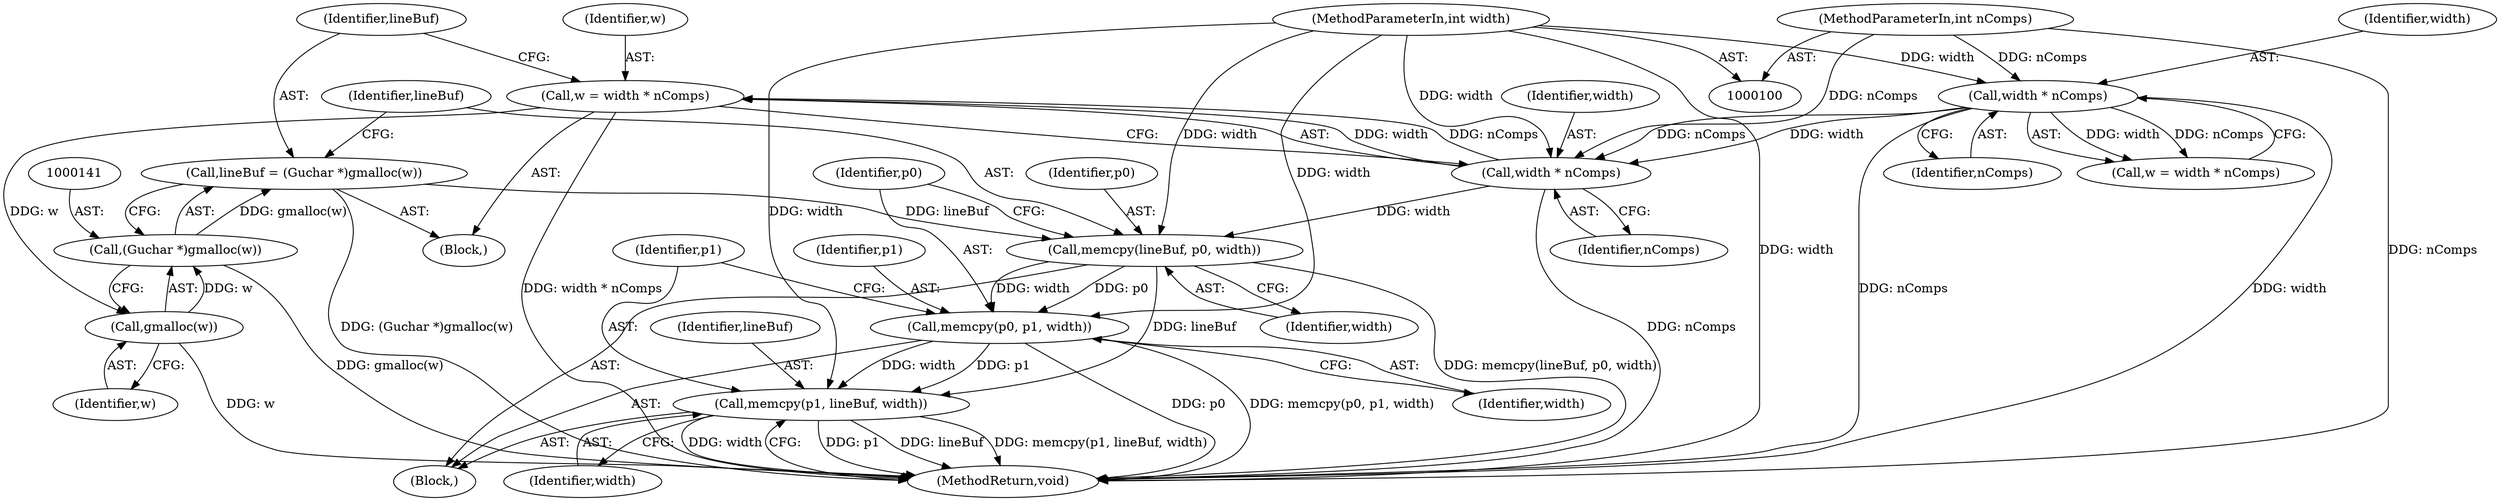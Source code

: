 digraph "0_poppler_bbc2d8918fe234b7ef2c480eb148943922cc0959_0@API" {
"1000145" [label="(Call,memcpy(lineBuf, p0, width))"];
"1000138" [label="(Call,lineBuf = (Guchar *)gmalloc(w))"];
"1000140" [label="(Call,(Guchar *)gmalloc(w))"];
"1000142" [label="(Call,gmalloc(w))"];
"1000133" [label="(Call,w = width * nComps)"];
"1000135" [label="(Call,width * nComps)"];
"1000112" [label="(Call,width * nComps)"];
"1000102" [label="(MethodParameterIn,int width)"];
"1000104" [label="(MethodParameterIn,int nComps)"];
"1000149" [label="(Call,memcpy(p0, p1, width))"];
"1000153" [label="(Call,memcpy(p1, lineBuf, width))"];
"1000139" [label="(Identifier,lineBuf)"];
"1000151" [label="(Identifier,p1)"];
"1000137" [label="(Identifier,nComps)"];
"1000143" [label="(Identifier,w)"];
"1000157" [label="(MethodReturn,void)"];
"1000155" [label="(Identifier,lineBuf)"];
"1000104" [label="(MethodParameterIn,int nComps)"];
"1000140" [label="(Call,(Guchar *)gmalloc(w))"];
"1000110" [label="(Call,w = width * nComps)"];
"1000113" [label="(Identifier,width)"];
"1000142" [label="(Call,gmalloc(w))"];
"1000156" [label="(Identifier,width)"];
"1000136" [label="(Identifier,width)"];
"1000148" [label="(Identifier,width)"];
"1000135" [label="(Call,width * nComps)"];
"1000147" [label="(Identifier,p0)"];
"1000138" [label="(Call,lineBuf = (Guchar *)gmalloc(w))"];
"1000146" [label="(Identifier,lineBuf)"];
"1000153" [label="(Call,memcpy(p1, lineBuf, width))"];
"1000133" [label="(Call,w = width * nComps)"];
"1000112" [label="(Call,width * nComps)"];
"1000102" [label="(MethodParameterIn,int width)"];
"1000149" [label="(Call,memcpy(p0, p1, width))"];
"1000154" [label="(Identifier,p1)"];
"1000134" [label="(Identifier,w)"];
"1000114" [label="(Identifier,nComps)"];
"1000152" [label="(Identifier,width)"];
"1000145" [label="(Call,memcpy(lineBuf, p0, width))"];
"1000150" [label="(Identifier,p0)"];
"1000105" [label="(Block,)"];
"1000144" [label="(Block,)"];
"1000145" -> "1000144"  [label="AST: "];
"1000145" -> "1000148"  [label="CFG: "];
"1000146" -> "1000145"  [label="AST: "];
"1000147" -> "1000145"  [label="AST: "];
"1000148" -> "1000145"  [label="AST: "];
"1000150" -> "1000145"  [label="CFG: "];
"1000145" -> "1000157"  [label="DDG: memcpy(lineBuf, p0, width)"];
"1000138" -> "1000145"  [label="DDG: lineBuf"];
"1000135" -> "1000145"  [label="DDG: width"];
"1000102" -> "1000145"  [label="DDG: width"];
"1000145" -> "1000149"  [label="DDG: p0"];
"1000145" -> "1000149"  [label="DDG: width"];
"1000145" -> "1000153"  [label="DDG: lineBuf"];
"1000138" -> "1000105"  [label="AST: "];
"1000138" -> "1000140"  [label="CFG: "];
"1000139" -> "1000138"  [label="AST: "];
"1000140" -> "1000138"  [label="AST: "];
"1000146" -> "1000138"  [label="CFG: "];
"1000138" -> "1000157"  [label="DDG: (Guchar *)gmalloc(w)"];
"1000140" -> "1000138"  [label="DDG: gmalloc(w)"];
"1000140" -> "1000142"  [label="CFG: "];
"1000141" -> "1000140"  [label="AST: "];
"1000142" -> "1000140"  [label="AST: "];
"1000140" -> "1000157"  [label="DDG: gmalloc(w)"];
"1000142" -> "1000140"  [label="DDG: w"];
"1000142" -> "1000143"  [label="CFG: "];
"1000143" -> "1000142"  [label="AST: "];
"1000142" -> "1000157"  [label="DDG: w"];
"1000133" -> "1000142"  [label="DDG: w"];
"1000133" -> "1000105"  [label="AST: "];
"1000133" -> "1000135"  [label="CFG: "];
"1000134" -> "1000133"  [label="AST: "];
"1000135" -> "1000133"  [label="AST: "];
"1000139" -> "1000133"  [label="CFG: "];
"1000133" -> "1000157"  [label="DDG: width * nComps"];
"1000135" -> "1000133"  [label="DDG: width"];
"1000135" -> "1000133"  [label="DDG: nComps"];
"1000135" -> "1000137"  [label="CFG: "];
"1000136" -> "1000135"  [label="AST: "];
"1000137" -> "1000135"  [label="AST: "];
"1000135" -> "1000157"  [label="DDG: nComps"];
"1000112" -> "1000135"  [label="DDG: width"];
"1000112" -> "1000135"  [label="DDG: nComps"];
"1000102" -> "1000135"  [label="DDG: width"];
"1000104" -> "1000135"  [label="DDG: nComps"];
"1000112" -> "1000110"  [label="AST: "];
"1000112" -> "1000114"  [label="CFG: "];
"1000113" -> "1000112"  [label="AST: "];
"1000114" -> "1000112"  [label="AST: "];
"1000110" -> "1000112"  [label="CFG: "];
"1000112" -> "1000157"  [label="DDG: nComps"];
"1000112" -> "1000157"  [label="DDG: width"];
"1000112" -> "1000110"  [label="DDG: width"];
"1000112" -> "1000110"  [label="DDG: nComps"];
"1000102" -> "1000112"  [label="DDG: width"];
"1000104" -> "1000112"  [label="DDG: nComps"];
"1000102" -> "1000100"  [label="AST: "];
"1000102" -> "1000157"  [label="DDG: width"];
"1000102" -> "1000149"  [label="DDG: width"];
"1000102" -> "1000153"  [label="DDG: width"];
"1000104" -> "1000100"  [label="AST: "];
"1000104" -> "1000157"  [label="DDG: nComps"];
"1000149" -> "1000144"  [label="AST: "];
"1000149" -> "1000152"  [label="CFG: "];
"1000150" -> "1000149"  [label="AST: "];
"1000151" -> "1000149"  [label="AST: "];
"1000152" -> "1000149"  [label="AST: "];
"1000154" -> "1000149"  [label="CFG: "];
"1000149" -> "1000157"  [label="DDG: memcpy(p0, p1, width)"];
"1000149" -> "1000157"  [label="DDG: p0"];
"1000149" -> "1000153"  [label="DDG: p1"];
"1000149" -> "1000153"  [label="DDG: width"];
"1000153" -> "1000144"  [label="AST: "];
"1000153" -> "1000156"  [label="CFG: "];
"1000154" -> "1000153"  [label="AST: "];
"1000155" -> "1000153"  [label="AST: "];
"1000156" -> "1000153"  [label="AST: "];
"1000157" -> "1000153"  [label="CFG: "];
"1000153" -> "1000157"  [label="DDG: p1"];
"1000153" -> "1000157"  [label="DDG: lineBuf"];
"1000153" -> "1000157"  [label="DDG: memcpy(p1, lineBuf, width)"];
"1000153" -> "1000157"  [label="DDG: width"];
}

